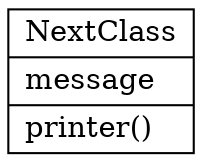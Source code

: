 digraph "classes_No_Name" {
charset="utf-8"
rankdir=BT
"7" [shape="record", label="{NextClass|message\l|printer()\l}"];
}
